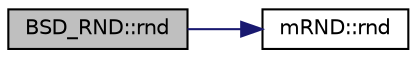 digraph "BSD_RND::rnd"
{
  edge [fontname="Helvetica",fontsize="10",labelfontname="Helvetica",labelfontsize="10"];
  node [fontname="Helvetica",fontsize="10",shape=record];
  rankdir="LR";
  Node1 [label="BSD_RND::rnd",height=0.2,width=0.4,color="black", fillcolor="grey75", style="filled", fontcolor="black"];
  Node1 -> Node2 [color="midnightblue",fontsize="10",style="solid",fontname="Helvetica"];
  Node2 [label="mRND::rnd",height=0.2,width=0.4,color="black", fillcolor="white", style="filled",URL="$classmRND.html#af757c98d18750ecf464a2748f4958ea1"];
}
